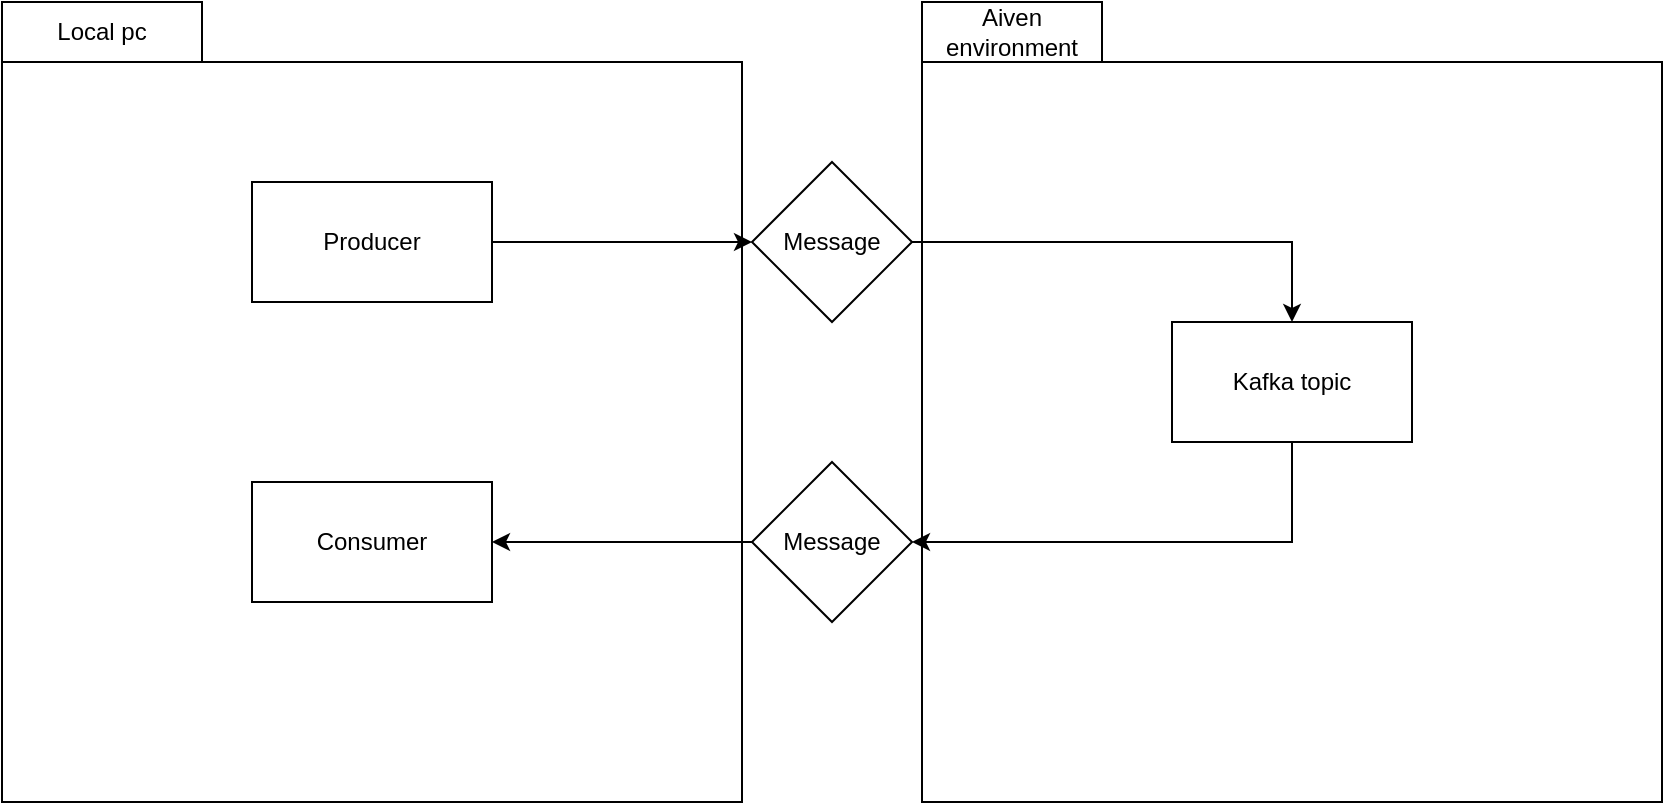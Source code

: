 <mxfile version="24.0.0" type="github">
  <diagram id="R2lEEEUBdFMjLlhIrx00" name="Page-1">
    <mxGraphModel dx="972" dy="666" grid="1" gridSize="10" guides="1" tooltips="1" connect="1" arrows="1" fold="1" page="1" pageScale="1" pageWidth="850" pageHeight="1100" math="0" shadow="0" extFonts="Permanent Marker^https://fonts.googleapis.com/css?family=Permanent+Marker">
      <root>
        <mxCell id="0" />
        <mxCell id="1" parent="0" />
        <mxCell id="B6gbd04tvwF5u691TDdn-19" value="" style="whiteSpace=wrap;html=1;aspect=fixed;" vertex="1" parent="1">
          <mxGeometry x="10" y="30" width="370" height="370" as="geometry" />
        </mxCell>
        <mxCell id="B6gbd04tvwF5u691TDdn-15" value="Producer" style="rounded=0;whiteSpace=wrap;html=1;" vertex="1" parent="1">
          <mxGeometry x="135" y="90" width="120" height="60" as="geometry" />
        </mxCell>
        <mxCell id="B6gbd04tvwF5u691TDdn-16" value="" style="whiteSpace=wrap;html=1;aspect=fixed;" vertex="1" parent="1">
          <mxGeometry x="470" y="30" width="370" height="370" as="geometry" />
        </mxCell>
        <mxCell id="B6gbd04tvwF5u691TDdn-17" value="Consumer" style="rounded=0;whiteSpace=wrap;html=1;" vertex="1" parent="1">
          <mxGeometry x="135" y="240" width="120" height="60" as="geometry" />
        </mxCell>
        <mxCell id="B6gbd04tvwF5u691TDdn-18" value="Kafka topic" style="rounded=0;whiteSpace=wrap;html=1;" vertex="1" parent="1">
          <mxGeometry x="595" y="160" width="120" height="60" as="geometry" />
        </mxCell>
        <mxCell id="B6gbd04tvwF5u691TDdn-20" value="Local pc" style="rounded=0;whiteSpace=wrap;html=1;" vertex="1" parent="1">
          <mxGeometry x="10" width="100" height="30" as="geometry" />
        </mxCell>
        <mxCell id="B6gbd04tvwF5u691TDdn-21" value="Aiven environment" style="rounded=0;whiteSpace=wrap;html=1;" vertex="1" parent="1">
          <mxGeometry x="470" width="90" height="30" as="geometry" />
        </mxCell>
        <mxCell id="B6gbd04tvwF5u691TDdn-22" value="Message" style="rhombus;whiteSpace=wrap;html=1;" vertex="1" parent="1">
          <mxGeometry x="385" y="80" width="80" height="80" as="geometry" />
        </mxCell>
        <mxCell id="B6gbd04tvwF5u691TDdn-23" value="" style="endArrow=classic;html=1;rounded=0;exitX=1;exitY=0.5;exitDx=0;exitDy=0;entryX=0;entryY=0.5;entryDx=0;entryDy=0;" edge="1" parent="1" source="B6gbd04tvwF5u691TDdn-15" target="B6gbd04tvwF5u691TDdn-22">
          <mxGeometry width="50" height="50" relative="1" as="geometry">
            <mxPoint x="255" y="150" as="sourcePoint" />
            <mxPoint x="305" y="100" as="targetPoint" />
            <Array as="points">
              <mxPoint x="285" y="120" />
            </Array>
          </mxGeometry>
        </mxCell>
        <mxCell id="B6gbd04tvwF5u691TDdn-24" value="" style="endArrow=classic;html=1;rounded=0;exitX=1;exitY=0.5;exitDx=0;exitDy=0;entryX=0.5;entryY=0;entryDx=0;entryDy=0;" edge="1" parent="1" source="B6gbd04tvwF5u691TDdn-22" target="B6gbd04tvwF5u691TDdn-18">
          <mxGeometry width="50" height="50" relative="1" as="geometry">
            <mxPoint x="400" y="140" as="sourcePoint" />
            <mxPoint x="450" y="90" as="targetPoint" />
            <Array as="points">
              <mxPoint x="655" y="120" />
            </Array>
          </mxGeometry>
        </mxCell>
        <mxCell id="B6gbd04tvwF5u691TDdn-26" value="Message" style="rhombus;whiteSpace=wrap;html=1;" vertex="1" parent="1">
          <mxGeometry x="385" y="230" width="80" height="80" as="geometry" />
        </mxCell>
        <mxCell id="B6gbd04tvwF5u691TDdn-27" value="" style="endArrow=classic;html=1;rounded=0;exitX=0.5;exitY=1;exitDx=0;exitDy=0;entryX=1;entryY=0.5;entryDx=0;entryDy=0;" edge="1" parent="1" source="B6gbd04tvwF5u691TDdn-18" target="B6gbd04tvwF5u691TDdn-26">
          <mxGeometry width="50" height="50" relative="1" as="geometry">
            <mxPoint x="630" y="290" as="sourcePoint" />
            <mxPoint x="680" y="240" as="targetPoint" />
            <Array as="points">
              <mxPoint x="655" y="270" />
            </Array>
          </mxGeometry>
        </mxCell>
        <mxCell id="B6gbd04tvwF5u691TDdn-28" value="" style="endArrow=classic;html=1;rounded=0;exitX=0;exitY=0.5;exitDx=0;exitDy=0;entryX=1;entryY=0.5;entryDx=0;entryDy=0;" edge="1" parent="1" source="B6gbd04tvwF5u691TDdn-26" target="B6gbd04tvwF5u691TDdn-17">
          <mxGeometry width="50" height="50" relative="1" as="geometry">
            <mxPoint x="400" y="310" as="sourcePoint" />
            <mxPoint x="450" y="260" as="targetPoint" />
          </mxGeometry>
        </mxCell>
      </root>
    </mxGraphModel>
  </diagram>
</mxfile>
